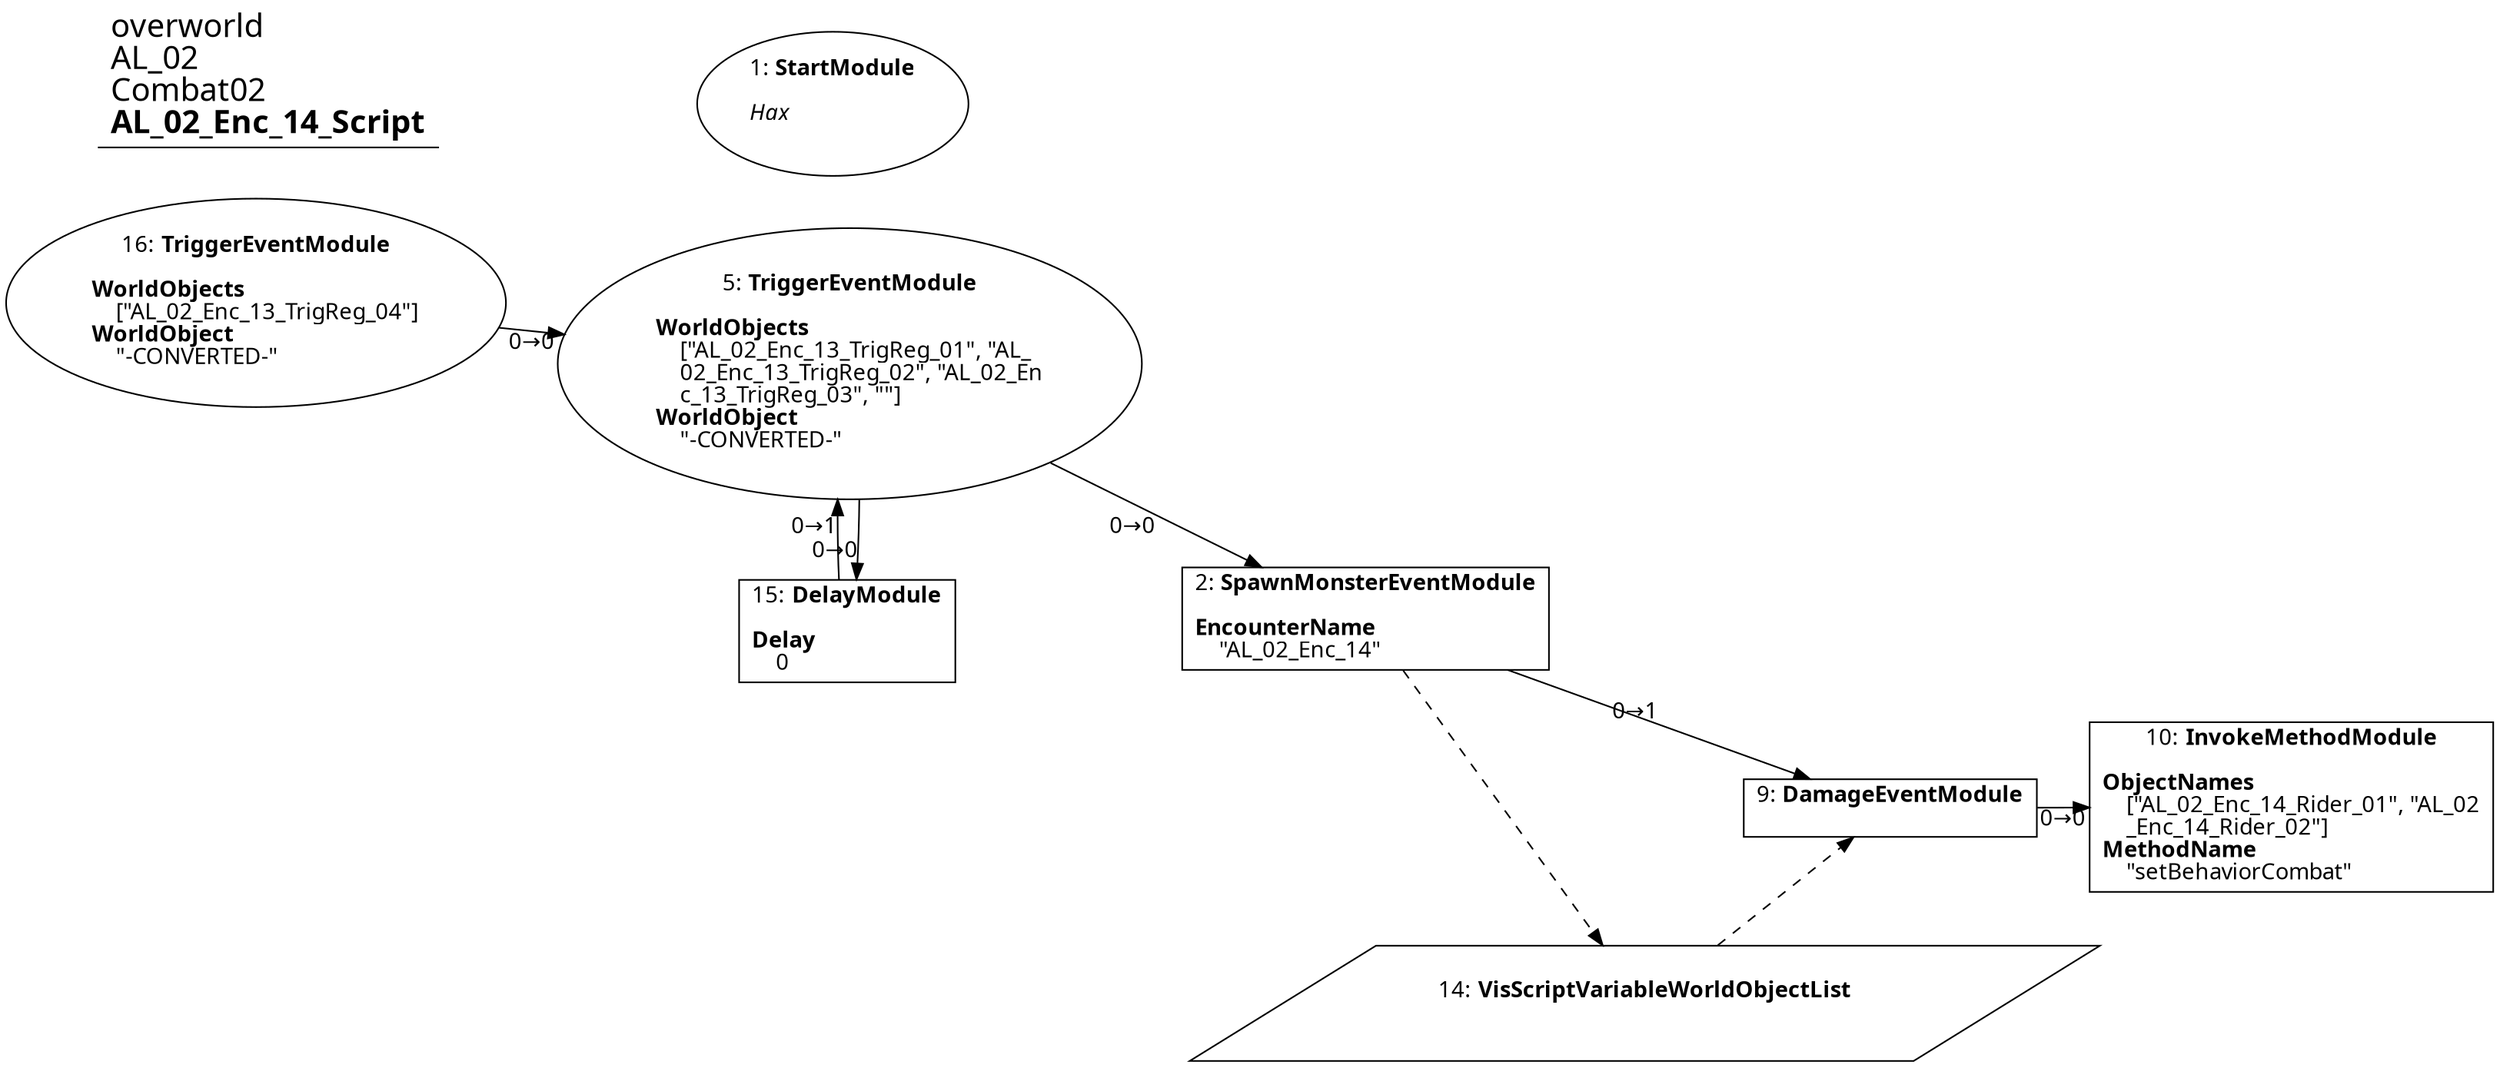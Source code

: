 digraph {
    layout = fdp;
    overlap = prism;
    sep = "+16";
    splines = spline;

    node [ shape = box ];

    graph [ fontname = "Segoe UI" ];
    node [ fontname = "Segoe UI" ];
    edge [ fontname = "Segoe UI" ];

    1 [ label = <1: <b>StartModule</b><br/><br/><i>Hax<br align="left"/></i><br align="left"/>> ];
    1 [ shape = oval ]
    1 [ pos = "-0.11000001,-0.24800001!" ];

    2 [ label = <2: <b>SpawnMonsterEventModule</b><br/><br/><b>EncounterName</b><br align="left"/>    &quot;AL_02_Enc_14&quot;<br align="left"/>> ];
    2 [ pos = "0.365,-0.638!" ];
    2 -> 9 [ label = "0→1" ];
    2 -> 14 [ style = dashed ];

    5 [ label = <5: <b>TriggerEventModule</b><br/><br/><b>WorldObjects</b><br align="left"/>    [&quot;AL_02_Enc_13_TrigReg_01&quot;, &quot;AL_<br align="left"/>    02_Enc_13_TrigReg_02&quot;, &quot;AL_02_En<br align="left"/>    c_13_TrigReg_03&quot;, &quot;&quot;]<br align="left"/><b>WorldObject</b><br align="left"/>    &quot;-CONVERTED-&quot;<br align="left"/>> ];
    5 [ shape = oval ]
    5 [ pos = "-0.109000005,-0.41500002!" ];
    5 -> 2 [ label = "0→0" ];
    5 -> 15 [ label = "0→0" ];

    9 [ label = <9: <b>DamageEventModule</b><br/><br/>> ];
    9 [ pos = "0.795,-0.808!" ];
    9 -> 10 [ label = "0→0" ];
    14 -> 9 [ style = dashed ];

    10 [ label = <10: <b>InvokeMethodModule</b><br/><br/><b>ObjectNames</b><br align="left"/>    [&quot;AL_02_Enc_14_Rider_01&quot;, &quot;AL_02<br align="left"/>    _Enc_14_Rider_02&quot;]<br align="left"/><b>MethodName</b><br align="left"/>    &quot;setBehaviorCombat&quot;<br align="left"/>> ];
    10 [ pos = "1.1010001,-0.80700004!" ];

    14 [ label = <14: <b>VisScriptVariableWorldObjectList</b><br/><br/>> ];
    14 [ shape = parallelogram ]
    14 [ pos = "0.633,-0.9480001!" ];

    15 [ label = <15: <b>DelayModule</b><br/><br/><b>Delay</b><br align="left"/>    0<br align="left"/>> ];
    15 [ pos = "-0.071,-0.632!" ];
    15 -> 5 [ label = "0→1" ];

    16 [ label = <16: <b>TriggerEventModule</b><br/><br/><b>WorldObjects</b><br align="left"/>    [&quot;AL_02_Enc_13_TrigReg_04&quot;]<br align="left"/><b>WorldObject</b><br align="left"/>    &quot;-CONVERTED-&quot;<br align="left"/>> ];
    16 [ shape = oval ]
    16 [ pos = "-0.432,-0.39200002!" ];
    16 -> 5 [ label = "0→0" ];

    title [ pos = "-0.43300003,-0.24700001!" ];
    title [ shape = underline ];
    title [ label = <<font point-size="20">overworld<br align="left"/>AL_02<br align="left"/>Combat02<br align="left"/><b>AL_02_Enc_14_Script</b><br align="left"/></font>> ];
}
